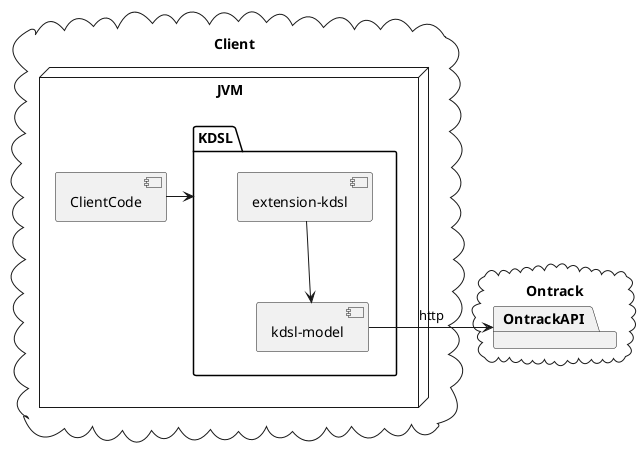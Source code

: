 @startuml

cloud Ontrack {
    package OntrackAPI
}

cloud Client {
    node JVM {
        component ClientCode
        package KDSL {
            component "kdsl-model" as KDSLModel
            component "extension-kdsl" as ExtensionKDSL
        }
    }
}

ExtensionKDSL --> KDSLModel
ClientCode -right-> KDSL

KDSLModel -right-> OntrackAPI: http

@enduml
